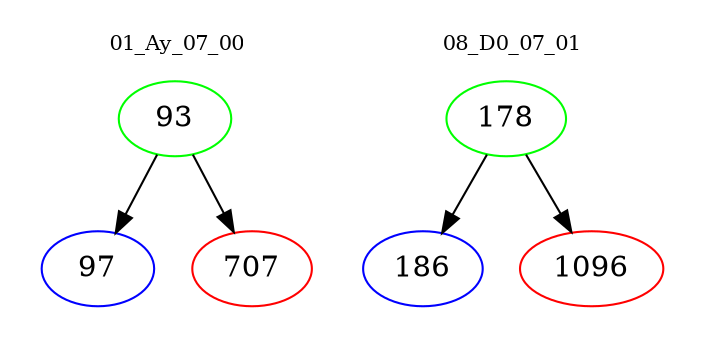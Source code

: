 digraph{
subgraph cluster_0 {
color = white
label = "01_Ay_07_00";
fontsize=10;
T0_93 [label="93", color="green"]
T0_93 -> T0_97 [color="black"]
T0_97 [label="97", color="blue"]
T0_93 -> T0_707 [color="black"]
T0_707 [label="707", color="red"]
}
subgraph cluster_1 {
color = white
label = "08_D0_07_01";
fontsize=10;
T1_178 [label="178", color="green"]
T1_178 -> T1_186 [color="black"]
T1_186 [label="186", color="blue"]
T1_178 -> T1_1096 [color="black"]
T1_1096 [label="1096", color="red"]
}
}
